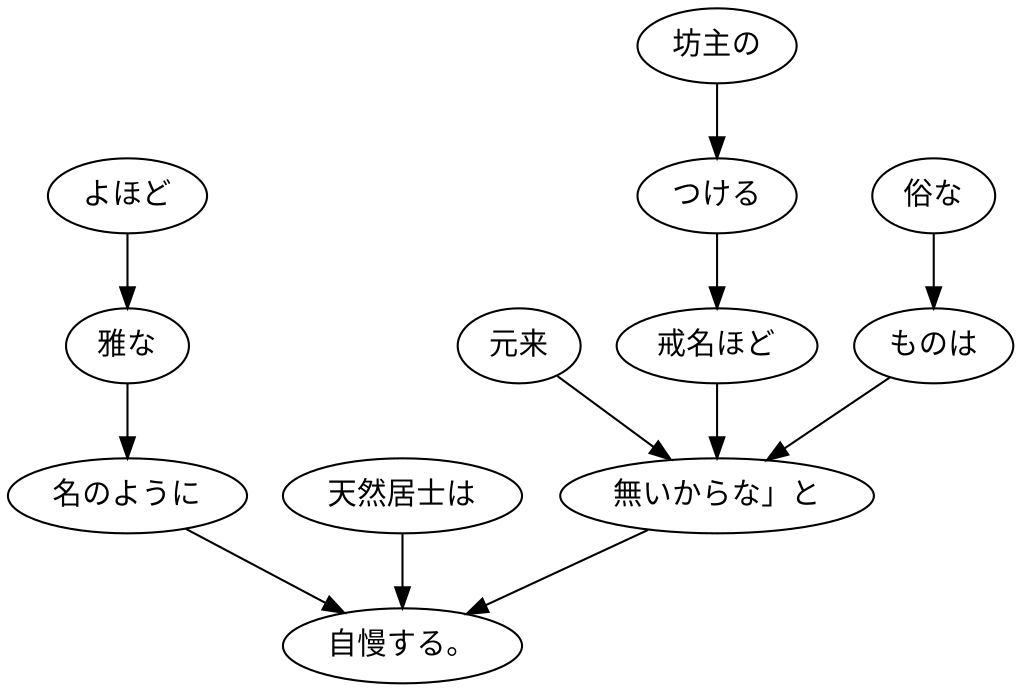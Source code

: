 digraph graph1387 {
	node0 [label="元来"];
	node1 [label="坊主の"];
	node2 [label="つける"];
	node3 [label="戒名ほど"];
	node4 [label="俗な"];
	node5 [label="ものは"];
	node6 [label="無いからな」と"];
	node7 [label="天然居士は"];
	node8 [label="よほど"];
	node9 [label="雅な"];
	node10 [label="名のように"];
	node11 [label="自慢する。"];
	node0 -> node6;
	node1 -> node2;
	node2 -> node3;
	node3 -> node6;
	node4 -> node5;
	node5 -> node6;
	node6 -> node11;
	node7 -> node11;
	node8 -> node9;
	node9 -> node10;
	node10 -> node11;
}
